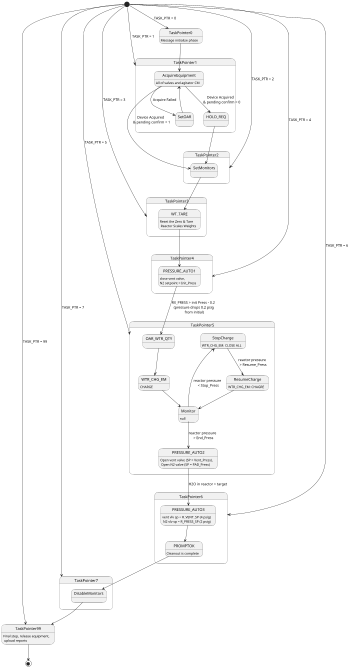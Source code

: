 @startuml
scale 350 width
[*] --> TaskPointer0: TASK_PTR = 0
[*] --> TaskPointer1: TASK_PTR = 1
[*] --> TaskPointer2: TASK_PTR = 2
[*] --> TaskPointer3: TASK_PTR = 3
[*] --> TaskPointer4: TASK_PTR = 4
[*] --> TaskPointer5: TASK_PTR = 5
[*] --> TaskPointer6: TASK_PTR = 6
[*] --> TaskPointer7: TASK_PTR = 7
[*] --> TaskPointer99: TASK_PTR = 99

TaskPointer0: Message initialize phase

state TaskPointer1 {

TaskPointer0 --> AcquireEquipment

AcquireEquipment --> SetOAR: Acquire Failed
AcquireEquipment: All of valves and agitator CM
SetOAR --> AcquireEquipment
AcquireEquipment --> HOLD_REQ: Device Acquired  \n & pending confirm = 0

}

state TaskPointer2 {
AcquireEquipment --> SetMonitors: Device Acquired \n & pending confirm = 1
HOLD_REQ --> SetMonitors

}

state TaskPointer3 {
SetMonitors --> WT_TARE
WT_TARE: Reset the Zero & Tare \n Reactor Scales Weights

}

state TaskPointer4 {
WT_TARE --> PRESSURE_AUTO1
PRESSURE_AUTO1: close vent valve, \nN2 setpoint = Init_Press

}

state TaskPointer5 {

PRESSURE_AUTO1 --> OAR_WTR_QTY: RX_PRESS > init Press - 0.2 \n (pressure drops 0.2 psig \n from initial)
OAR_WTR_QTY --> WTR_CHG_EM
WTR_CHG_EM: CHARGE
WTR_CHG_EM --> Monitor
Monitor: null

Monitor -left-> StopCharge: reactor pressure \n < Stop_Press
Monitor --> PRESSURE_AUTO2: reactor pressure \n > End_Press

PRESSURE_AUTO2: Open vent valve (SP = Vent_Press), \n Open N2 valve (SP = PAD_Press)

StopCharge: WTR_CHG_EM: CLOSE ALL

StopCharge --> ResumeCharge: reactor pressure \n > Resume_Press
ResumeCharge: WTR_CHG_EM: CHAGRE

ResumeCharge --> Monitor
}

state TaskPointer6 {
PRESSURE_AUTO2 --> PRESSURE_AUTO3: H2O in reactor > target
PRESSURE_AUTO3: vent vlv sp = R_VENT_SP (4 psig) \n N2 vlv sp = R_PRESS_SP (2 psig)

PRESSURE_AUTO3 --> PROMPTOK
PROMPTOK: Cleanout is complete

}

state TaskPointer7 {

PROMPTOK --> DisableMonitors

}

DisableMonitors --> TaskPointer99
TaskPointer99: Final step, release equipment, \n upload reports

TaskPointer99 --> [*]

@enduml